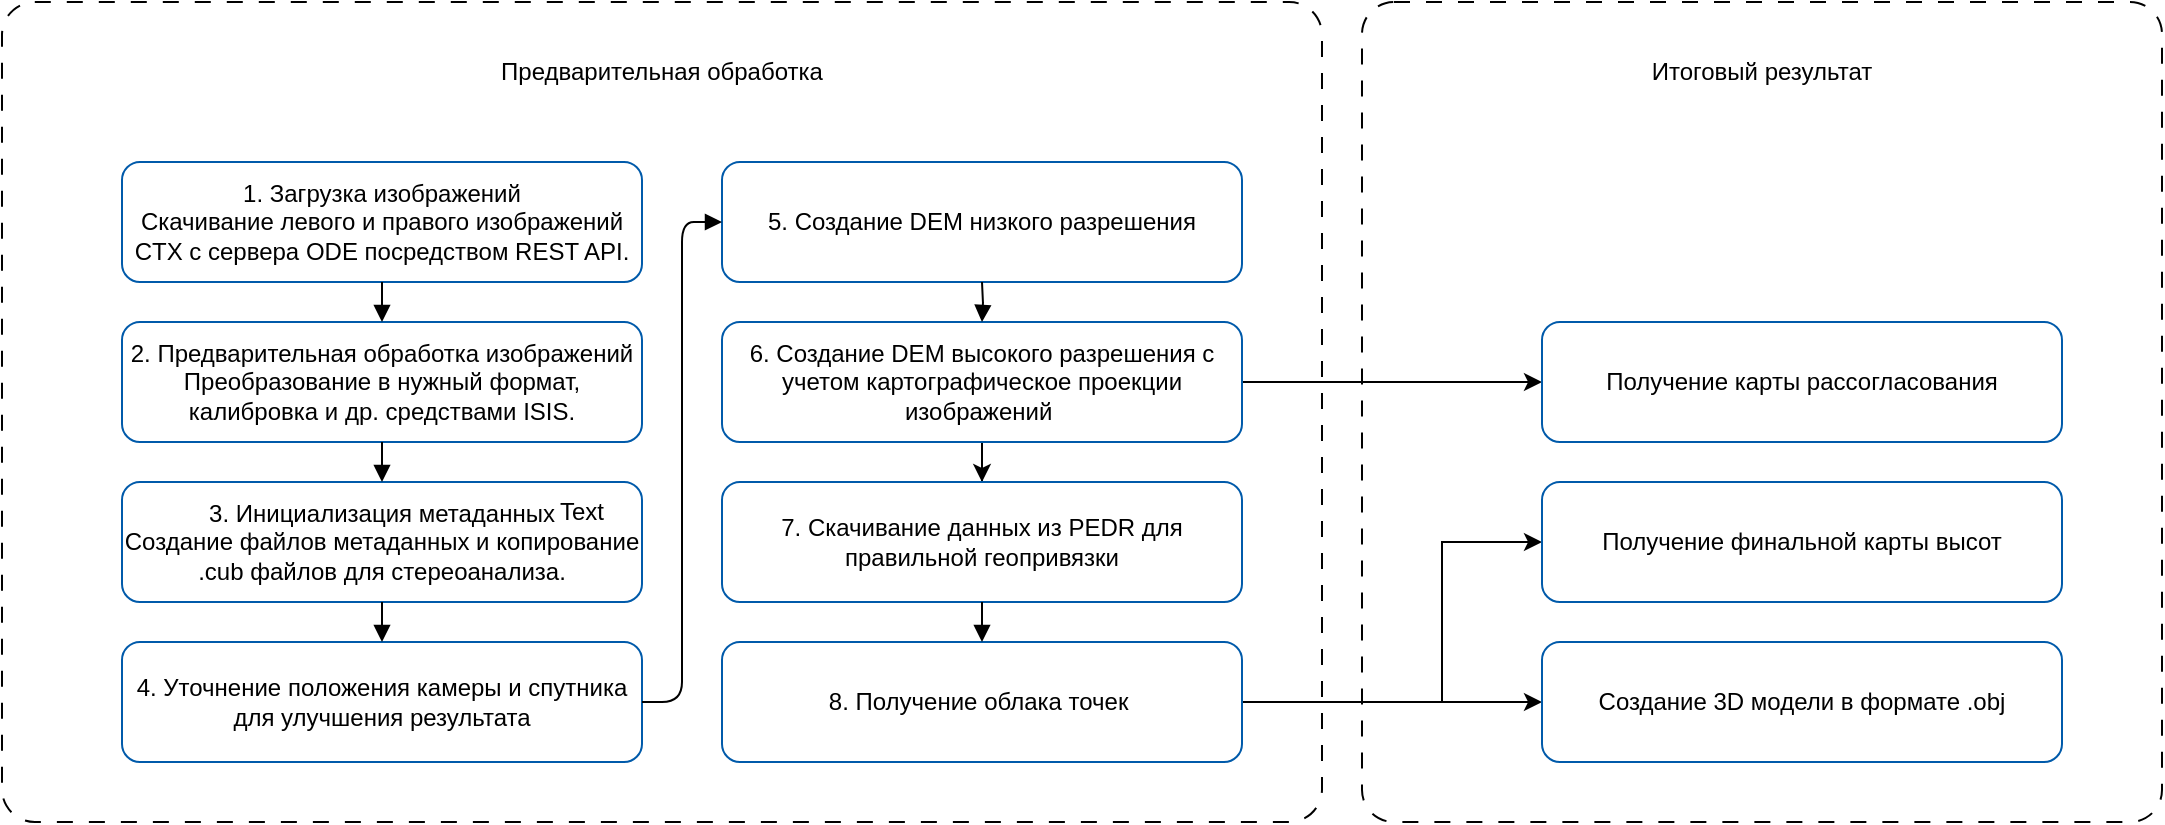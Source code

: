 <mxfile version="27.0.9">
  <diagram name="CTX Stereo Workflow" id="CTXWorkflow1">
    <mxGraphModel dx="1285" dy="1775" grid="1" gridSize="10" guides="1" tooltips="1" connect="1" arrows="1" fold="1" page="1" pageScale="1" pageWidth="850" pageHeight="1100" math="0" shadow="0">
      <root>
        <mxCell id="0" />
        <mxCell id="1" parent="0" />
        <mxCell id="fcDv7DUjyoOsWU81vF-5-39" value="" style="rounded=1;whiteSpace=wrap;html=1;arcSize=4;dashed=1;dashPattern=8 8;fontFamily=Arial;" vertex="1" parent="1">
          <mxGeometry x="700" y="-40" width="400" height="410" as="geometry" />
        </mxCell>
        <mxCell id="fcDv7DUjyoOsWU81vF-5-36" value="" style="rounded=1;whiteSpace=wrap;html=1;arcSize=4;dashed=1;dashPattern=8 8;fontFamily=Arial;" vertex="1" parent="1">
          <mxGeometry x="20" y="-40" width="660" height="410" as="geometry" />
        </mxCell>
        <mxCell id="2" value="1. Загрузка изображений&lt;br&gt;Скачивание левого и правого изображений CTX с сервера ODE посредством REST API." style="rounded=1;whiteSpace=wrap;html=1;fillColor=none;strokeColor=#005AAA;fontFamily=Arial;" parent="1" vertex="1">
          <mxGeometry x="80" y="40" width="260" height="60" as="geometry" />
        </mxCell>
        <mxCell id="3" value="2. Предварительная обработка изображений&lt;br&gt;Преобразование в нужный формат, калибровка и др. средствами ISIS." style="rounded=1;whiteSpace=wrap;html=1;fillColor=none;strokeColor=#005AAA;fontFamily=Arial;" parent="1" vertex="1">
          <mxGeometry x="80" y="120" width="260" height="60" as="geometry" />
        </mxCell>
        <mxCell id="4" value="3. Инициализация метаданных&lt;br&gt;Создание файлов метаданных и копирование .cub файлов для стереоанализа." style="rounded=1;whiteSpace=wrap;html=1;fillColor=none;strokeColor=#005AAA;fontFamily=Arial;" parent="1" vertex="1">
          <mxGeometry x="80" y="200" width="260" height="60" as="geometry" />
        </mxCell>
        <mxCell id="5" value="4. Уточнение положения камеры и спутника для улучшения результата" style="rounded=1;whiteSpace=wrap;html=1;fillColor=none;strokeColor=#005AAA;fontFamily=Arial;" parent="1" vertex="1">
          <mxGeometry x="80" y="280" width="260" height="60" as="geometry" />
        </mxCell>
        <mxCell id="8" value="5. Создание DEM низкого разрешения" style="rounded=1;whiteSpace=wrap;html=1;fillColor=none;strokeColor=#005AAA;fontFamily=Arial;" parent="1" vertex="1">
          <mxGeometry x="380" y="40" width="260" height="60" as="geometry" />
        </mxCell>
        <mxCell id="fcDv7DUjyoOsWU81vF-5-35" style="edgeStyle=orthogonalEdgeStyle;rounded=0;orthogonalLoop=1;jettySize=auto;html=1;entryX=0.5;entryY=0;entryDx=0;entryDy=0;fontFamily=Arial;" edge="1" parent="1" source="9" target="11">
          <mxGeometry relative="1" as="geometry" />
        </mxCell>
        <mxCell id="fcDv7DUjyoOsWU81vF-5-43" style="edgeStyle=orthogonalEdgeStyle;rounded=0;orthogonalLoop=1;jettySize=auto;html=1;exitX=1;exitY=0.5;exitDx=0;exitDy=0;entryX=0;entryY=0.5;entryDx=0;entryDy=0;fontFamily=Arial;" edge="1" parent="1" source="9" target="fcDv7DUjyoOsWU81vF-5-31">
          <mxGeometry relative="1" as="geometry">
            <Array as="points">
              <mxPoint x="720" y="150" />
              <mxPoint x="720" y="150" />
            </Array>
          </mxGeometry>
        </mxCell>
        <mxCell id="9" value="6. Создание DEM высокого разрешения с учетом картографическое проекции изображений&amp;nbsp;" style="rounded=1;whiteSpace=wrap;html=1;fillColor=none;strokeColor=#005AAA;fontFamily=Arial;" parent="1" vertex="1">
          <mxGeometry x="380" y="120" width="260" height="60" as="geometry" />
        </mxCell>
        <mxCell id="11" value="7. Скачивание данных из PEDR для правильной геопривязки" style="rounded=1;whiteSpace=wrap;html=1;fillColor=none;strokeColor=#005AAA;fontFamily=Arial;" parent="1" vertex="1">
          <mxGeometry x="380" y="200" width="260" height="60" as="geometry" />
        </mxCell>
        <mxCell id="fcDv7DUjyoOsWU81vF-5-34" style="edgeStyle=orthogonalEdgeStyle;rounded=0;orthogonalLoop=1;jettySize=auto;html=1;entryX=0;entryY=0.5;entryDx=0;entryDy=0;fontFamily=Arial;" edge="1" parent="1" source="12" target="13">
          <mxGeometry relative="1" as="geometry">
            <Array as="points">
              <mxPoint x="740" y="310" />
              <mxPoint x="740" y="230" />
            </Array>
          </mxGeometry>
        </mxCell>
        <mxCell id="fcDv7DUjyoOsWU81vF-5-42" style="edgeStyle=orthogonalEdgeStyle;rounded=0;orthogonalLoop=1;jettySize=auto;html=1;exitX=1;exitY=0.5;exitDx=0;exitDy=0;entryX=0;entryY=0.5;entryDx=0;entryDy=0;fontFamily=Arial;" edge="1" parent="1" source="12" target="fcDv7DUjyoOsWU81vF-5-30">
          <mxGeometry relative="1" as="geometry">
            <Array as="points">
              <mxPoint x="760" y="310" />
              <mxPoint x="760" y="310" />
            </Array>
          </mxGeometry>
        </mxCell>
        <mxCell id="12" value="8. Получение облака точек&amp;nbsp;" style="rounded=1;whiteSpace=wrap;html=1;fillColor=none;strokeColor=#005AAA;fontFamily=Arial;" parent="1" vertex="1">
          <mxGeometry x="380" y="280" width="260" height="60" as="geometry" />
        </mxCell>
        <mxCell id="13" value="Получение финальной карты высот" style="rounded=1;whiteSpace=wrap;html=1;fillColor=none;strokeColor=#005AAA;fontFamily=Arial;" parent="1" vertex="1">
          <mxGeometry x="790" y="200" width="260" height="60" as="geometry" />
        </mxCell>
        <mxCell id="20" style="edgeStyle=orthogonalEdgeStyle;endArrow=block;endFill=1;strokeColor=#000000;fontFamily=Arial;" parent="1" source="2" target="3" edge="1">
          <mxGeometry relative="1" as="geometry" />
        </mxCell>
        <mxCell id="21" style="edgeStyle=orthogonalEdgeStyle;endArrow=block;endFill=1;strokeColor=#000000;fontFamily=Arial;" parent="1" source="3" target="4" edge="1">
          <mxGeometry relative="1" as="geometry" />
        </mxCell>
        <mxCell id="22" style="edgeStyle=orthogonalEdgeStyle;endArrow=block;endFill=1;strokeColor=#000000;fontFamily=Arial;" parent="1" source="4" target="5" edge="1">
          <mxGeometry relative="1" as="geometry" />
        </mxCell>
        <mxCell id="23" style="edgeStyle=orthogonalEdgeStyle;endArrow=block;endFill=1;strokeColor=#000000;fontFamily=Arial;" parent="1" source="5" edge="1">
          <mxGeometry relative="1" as="geometry">
            <mxPoint x="380" y="70" as="targetPoint" />
            <Array as="points">
              <mxPoint x="360" y="310" />
              <mxPoint x="360" y="70" />
            </Array>
          </mxGeometry>
        </mxCell>
        <mxCell id="24" style="edgeStyle=orthogonalEdgeStyle;endArrow=block;endFill=1;strokeColor=#000000;fontFamily=Arial;" parent="1" edge="1">
          <mxGeometry relative="1" as="geometry">
            <mxPoint x="510" y="100" as="sourcePoint" />
            <mxPoint x="510" y="120" as="targetPoint" />
          </mxGeometry>
        </mxCell>
        <mxCell id="29" style="edgeStyle=orthogonalEdgeStyle;endArrow=block;endFill=1;strokeColor=#000000;fontFamily=Arial;" parent="1" source="11" target="12" edge="1">
          <mxGeometry relative="1" as="geometry" />
        </mxCell>
        <mxCell id="fcDv7DUjyoOsWU81vF-5-30" value="Создание 3D модели в формате .obj" style="rounded=1;whiteSpace=wrap;html=1;fillColor=none;strokeColor=#005AAA;fontFamily=Arial;" vertex="1" parent="1">
          <mxGeometry x="790" y="280" width="260" height="60" as="geometry" />
        </mxCell>
        <mxCell id="fcDv7DUjyoOsWU81vF-5-31" value="Получение карты рассогласования" style="rounded=1;whiteSpace=wrap;html=1;fillColor=none;strokeColor=#005AAA;fontFamily=Arial;" vertex="1" parent="1">
          <mxGeometry x="790" y="120" width="260" height="60" as="geometry" />
        </mxCell>
        <mxCell id="fcDv7DUjyoOsWU81vF-5-37" value="Text" style="text;html=1;align=center;verticalAlign=middle;whiteSpace=wrap;rounded=0;fontFamily=Arial;" vertex="1" parent="1">
          <mxGeometry x="280" y="200" width="60" height="30" as="geometry" />
        </mxCell>
        <mxCell id="fcDv7DUjyoOsWU81vF-5-38" value="Предварительная обработка" style="text;html=1;align=center;verticalAlign=middle;whiteSpace=wrap;rounded=0;fontFamily=Arial;" vertex="1" parent="1">
          <mxGeometry x="265" y="-20" width="170" height="30" as="geometry" />
        </mxCell>
        <mxCell id="fcDv7DUjyoOsWU81vF-5-40" value="Итоговый результат" style="text;html=1;align=center;verticalAlign=middle;whiteSpace=wrap;rounded=0;fontFamily=Arial;" vertex="1" parent="1">
          <mxGeometry x="840" y="-20" width="120" height="30" as="geometry" />
        </mxCell>
      </root>
    </mxGraphModel>
  </diagram>
</mxfile>
